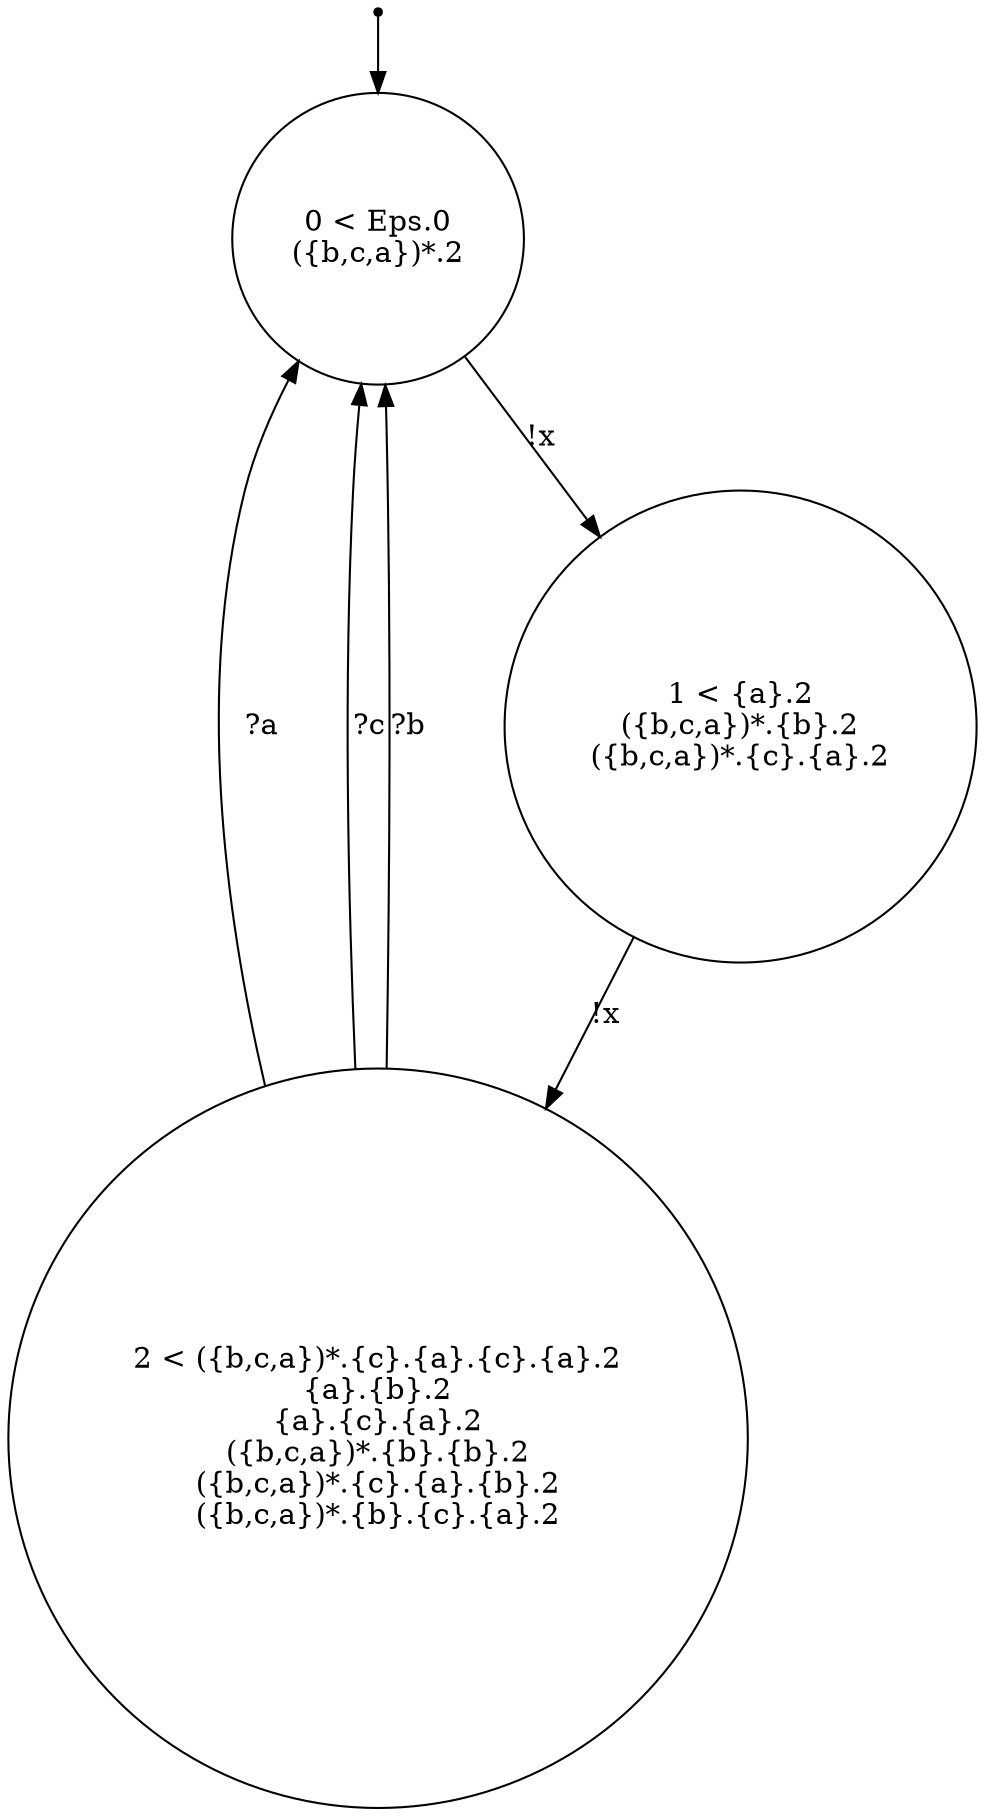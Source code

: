 digraph {
 node [shape=point] ENTRY
 node [shape=circle]
2 [label="2 < ({b,c,a})*.{c}.{a}.{c}.{a}.2
{a}.{b}.2
{a}.{c}.{a}.2
({b,c,a})*.{b}.{b}.2
({b,c,a})*.{c}.{a}.{b}.2
({b,c,a})*.{b}.{c}.{a}.2
"]
1 [label="1 < {a}.2
({b,c,a})*.{b}.2
({b,c,a})*.{c}.{a}.2
"]
0 [label="0 < Eps.0
({b,c,a})*.2
"]
ENTRY -> 0
2 -> 0 [label="?a"]
0 -> 1 [label="!x"]
2 -> 0 [label="?c"]
1 -> 2 [label="!x"]
2 -> 0 [label="?b"]

}